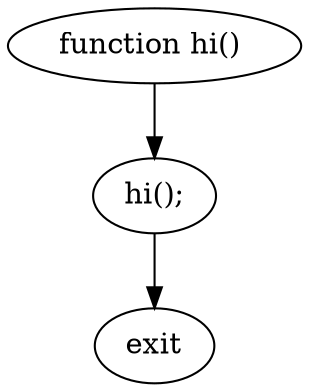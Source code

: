 digraph {
"0" [label="hi();\n"] 
"1" [label="exit"] 
"2" [label="function hi() \n"] 
"0" -> "1" [label=""] 
"2" -> "0" [label=""] 
}

